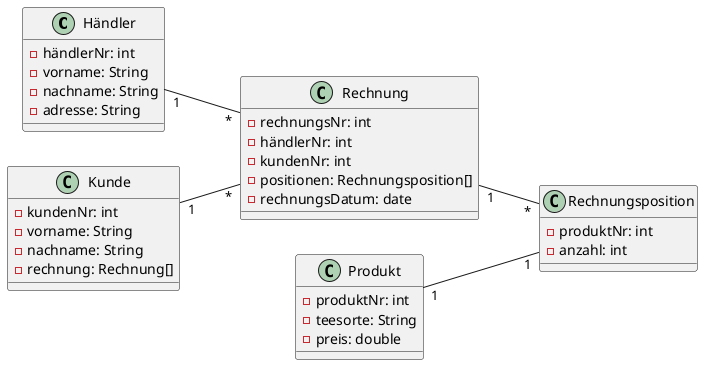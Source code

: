 @startuml
left to right direction

class Händler {
    - händlerNr: int
    - vorname: String
    - nachname: String
    - adresse: String
}

class Kunde {
    - kundenNr: int
    - vorname: String
    - nachname: String
    - rechnung: Rechnung[]
}

class Rechnung {
    - rechnungsNr: int
    - händlerNr: int
    - kundenNr: int
    - positionen: Rechnungsposition[]
    - rechnungsDatum: date
}

class Produkt {
    - produktNr: int
    - teesorte: String
    - preis: double
}

class Rechnungsposition {
    - produktNr: int
    - anzahl: int
}

Kunde "1" -- "*" Rechnung
Händler "1" -- "*" Rechnung
Produkt "1" -- "1" Rechnungsposition
Rechnung "1" -- "*" Rechnungsposition


@enduml